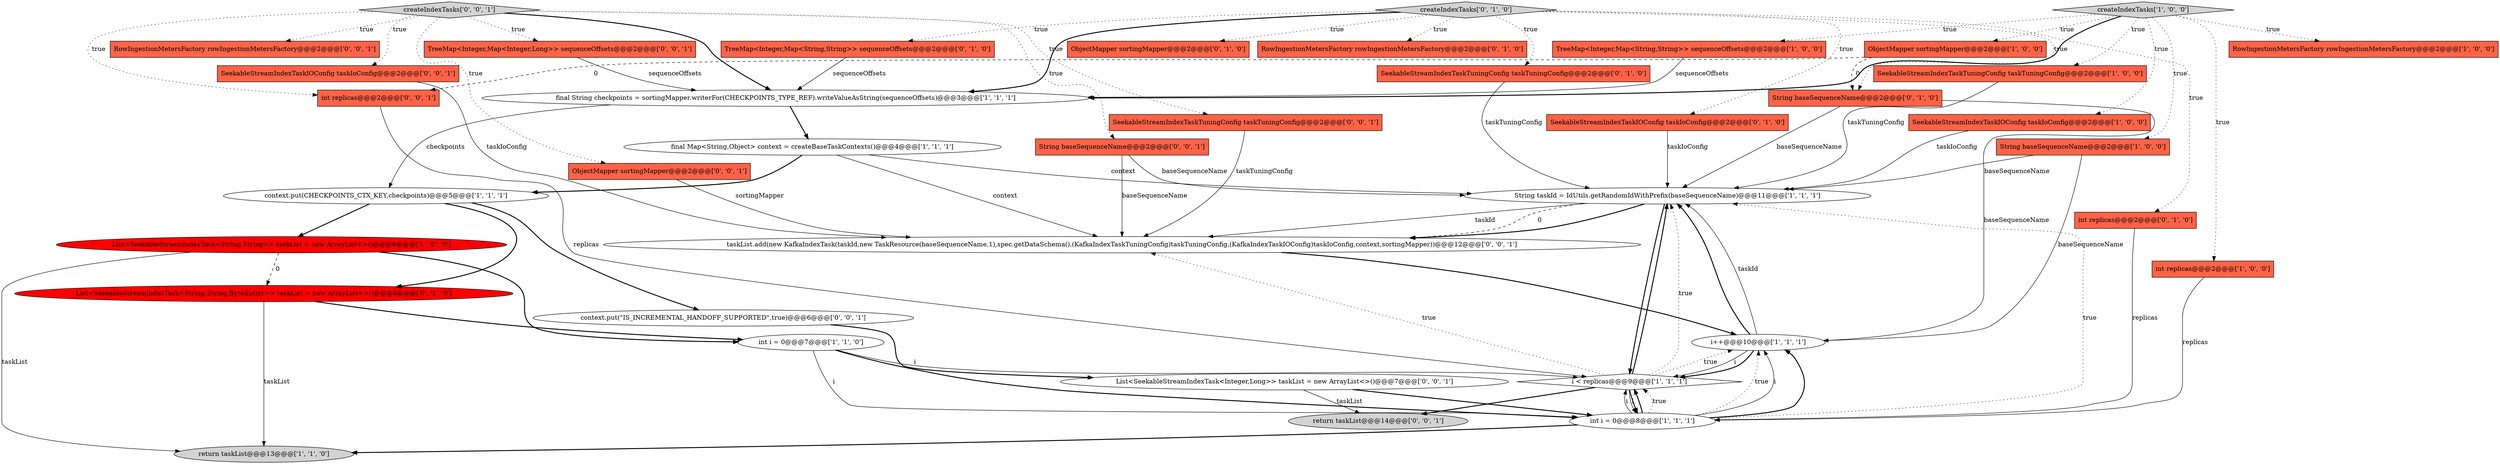 digraph {
6 [style = filled, label = "final Map<String,Object> context = createBaseTaskContexts()@@@4@@@['1', '1', '1']", fillcolor = white, shape = ellipse image = "AAA0AAABBB1BBB"];
35 [style = filled, label = "createIndexTasks['0', '0', '1']", fillcolor = lightgray, shape = diamond image = "AAA0AAABBB3BBB"];
14 [style = filled, label = "String taskId = IdUtils.getRandomIdWithPrefix(baseSequenceName)@@@11@@@['1', '1', '1']", fillcolor = white, shape = ellipse image = "AAA0AAABBB1BBB"];
7 [style = filled, label = "RowIngestionMetersFactory rowIngestionMetersFactory@@@2@@@['1', '0', '0']", fillcolor = tomato, shape = box image = "AAA0AAABBB1BBB"];
5 [style = filled, label = "int i = 0@@@7@@@['1', '1', '0']", fillcolor = white, shape = ellipse image = "AAA0AAABBB1BBB"];
8 [style = filled, label = "String baseSequenceName@@@2@@@['1', '0', '0']", fillcolor = tomato, shape = box image = "AAA0AAABBB1BBB"];
2 [style = filled, label = "final String checkpoints = sortingMapper.writerFor(CHECKPOINTS_TYPE_REF).writeValueAsString(sequenceOffsets)@@@3@@@['1', '1', '1']", fillcolor = white, shape = ellipse image = "AAA0AAABBB1BBB"];
11 [style = filled, label = "i++@@@10@@@['1', '1', '1']", fillcolor = white, shape = ellipse image = "AAA0AAABBB1BBB"];
17 [style = filled, label = "context.put(CHECKPOINTS_CTX_KEY,checkpoints)@@@5@@@['1', '1', '1']", fillcolor = white, shape = ellipse image = "AAA0AAABBB1BBB"];
9 [style = filled, label = "createIndexTasks['1', '0', '0']", fillcolor = lightgray, shape = diamond image = "AAA0AAABBB1BBB"];
32 [style = filled, label = "RowIngestionMetersFactory rowIngestionMetersFactory@@@2@@@['0', '0', '1']", fillcolor = tomato, shape = box image = "AAA0AAABBB3BBB"];
25 [style = filled, label = "ObjectMapper sortingMapper@@@2@@@['0', '1', '0']", fillcolor = tomato, shape = box image = "AAA0AAABBB2BBB"];
34 [style = filled, label = "return taskList@@@14@@@['0', '0', '1']", fillcolor = lightgray, shape = ellipse image = "AAA0AAABBB3BBB"];
1 [style = filled, label = "SeekableStreamIndexTaskTuningConfig taskTuningConfig@@@2@@@['1', '0', '0']", fillcolor = tomato, shape = box image = "AAA0AAABBB1BBB"];
31 [style = filled, label = "List<SeekableStreamIndexTask<Integer,Long>> taskList = new ArrayList<>()@@@7@@@['0', '0', '1']", fillcolor = white, shape = ellipse image = "AAA0AAABBB3BBB"];
3 [style = filled, label = "int replicas@@@2@@@['1', '0', '0']", fillcolor = tomato, shape = box image = "AAA0AAABBB1BBB"];
15 [style = filled, label = "return taskList@@@13@@@['1', '1', '0']", fillcolor = lightgray, shape = ellipse image = "AAA0AAABBB1BBB"];
4 [style = filled, label = "TreeMap<Integer,Map<String,String>> sequenceOffsets@@@2@@@['1', '0', '0']", fillcolor = tomato, shape = box image = "AAA0AAABBB1BBB"];
28 [style = filled, label = "SeekableStreamIndexTaskIOConfig taskIoConfig@@@2@@@['0', '0', '1']", fillcolor = tomato, shape = box image = "AAA0AAABBB3BBB"];
37 [style = filled, label = "taskList.add(new KafkaIndexTask(taskId,new TaskResource(baseSequenceName,1),spec.getDataSchema(),(KafkaIndexTaskTuningConfig)taskTuningConfig,(KafkaIndexTaskIOConfig)taskIoConfig,context,sortingMapper))@@@12@@@['0', '0', '1']", fillcolor = white, shape = ellipse image = "AAA0AAABBB3BBB"];
0 [style = filled, label = "SeekableStreamIndexTaskIOConfig taskIoConfig@@@2@@@['1', '0', '0']", fillcolor = tomato, shape = box image = "AAA0AAABBB1BBB"];
16 [style = filled, label = "ObjectMapper sortingMapper@@@2@@@['1', '0', '0']", fillcolor = tomato, shape = box image = "AAA1AAABBB1BBB"];
18 [style = filled, label = "List<SeekableStreamIndexTask<String,String,ByteEntity>> taskList = new ArrayList<>()@@@6@@@['0', '1', '0']", fillcolor = red, shape = ellipse image = "AAA1AAABBB2BBB"];
26 [style = filled, label = "String baseSequenceName@@@2@@@['0', '1', '0']", fillcolor = tomato, shape = box image = "AAA1AAABBB2BBB"];
36 [style = filled, label = "TreeMap<Integer,Map<Integer,Long>> sequenceOffsets@@@2@@@['0', '0', '1']", fillcolor = tomato, shape = box image = "AAA0AAABBB3BBB"];
12 [style = filled, label = "List<SeekableStreamIndexTask<String,String>> taskList = new ArrayList<>()@@@6@@@['1', '0', '0']", fillcolor = red, shape = ellipse image = "AAA1AAABBB1BBB"];
22 [style = filled, label = "TreeMap<Integer,Map<String,String>> sequenceOffsets@@@2@@@['0', '1', '0']", fillcolor = tomato, shape = box image = "AAA0AAABBB2BBB"];
33 [style = filled, label = "SeekableStreamIndexTaskTuningConfig taskTuningConfig@@@2@@@['0', '0', '1']", fillcolor = tomato, shape = box image = "AAA0AAABBB3BBB"];
27 [style = filled, label = "ObjectMapper sortingMapper@@@2@@@['0', '0', '1']", fillcolor = tomato, shape = box image = "AAA0AAABBB3BBB"];
13 [style = filled, label = "int i = 0@@@8@@@['1', '1', '1']", fillcolor = white, shape = ellipse image = "AAA0AAABBB1BBB"];
20 [style = filled, label = "RowIngestionMetersFactory rowIngestionMetersFactory@@@2@@@['0', '1', '0']", fillcolor = tomato, shape = box image = "AAA0AAABBB2BBB"];
30 [style = filled, label = "context.put(\"IS_INCREMENTAL_HANDOFF_SUPPORTED\",true)@@@6@@@['0', '0', '1']", fillcolor = white, shape = ellipse image = "AAA0AAABBB3BBB"];
10 [style = filled, label = "i < replicas@@@9@@@['1', '1', '1']", fillcolor = white, shape = diamond image = "AAA0AAABBB1BBB"];
29 [style = filled, label = "String baseSequenceName@@@2@@@['0', '0', '1']", fillcolor = tomato, shape = box image = "AAA0AAABBB3BBB"];
23 [style = filled, label = "int replicas@@@2@@@['0', '1', '0']", fillcolor = tomato, shape = box image = "AAA0AAABBB2BBB"];
21 [style = filled, label = "createIndexTasks['0', '1', '0']", fillcolor = lightgray, shape = diamond image = "AAA0AAABBB2BBB"];
24 [style = filled, label = "SeekableStreamIndexTaskTuningConfig taskTuningConfig@@@2@@@['0', '1', '0']", fillcolor = tomato, shape = box image = "AAA0AAABBB2BBB"];
19 [style = filled, label = "SeekableStreamIndexTaskIOConfig taskIoConfig@@@2@@@['0', '1', '0']", fillcolor = tomato, shape = box image = "AAA0AAABBB2BBB"];
38 [style = filled, label = "int replicas@@@2@@@['0', '0', '1']", fillcolor = tomato, shape = box image = "AAA0AAABBB3BBB"];
27->37 [style = solid, label="sortingMapper"];
12->5 [style = bold, label=""];
37->11 [style = bold, label=""];
4->2 [style = solid, label="sequenceOffsets"];
11->14 [style = bold, label=""];
2->6 [style = bold, label=""];
13->10 [style = dotted, label="true"];
18->15 [style = solid, label="taskList"];
21->2 [style = bold, label=""];
16->26 [style = dashed, label="0"];
21->26 [style = dotted, label="true"];
21->24 [style = dotted, label="true"];
3->13 [style = solid, label="replicas"];
29->37 [style = solid, label="baseSequenceName"];
21->23 [style = dotted, label="true"];
36->2 [style = solid, label="sequenceOffsets"];
14->37 [style = bold, label=""];
21->20 [style = dotted, label="true"];
26->14 [style = solid, label="baseSequenceName"];
9->2 [style = bold, label=""];
10->14 [style = bold, label=""];
38->10 [style = solid, label="replicas"];
24->14 [style = solid, label="taskTuningConfig"];
14->10 [style = bold, label=""];
35->38 [style = dotted, label="true"];
21->22 [style = dotted, label="true"];
35->33 [style = dotted, label="true"];
13->11 [style = bold, label=""];
8->11 [style = solid, label="baseSequenceName"];
14->37 [style = solid, label="taskId"];
9->8 [style = dotted, label="true"];
10->34 [style = bold, label=""];
29->14 [style = solid, label="baseSequenceName"];
6->37 [style = solid, label="context"];
9->4 [style = dotted, label="true"];
13->15 [style = bold, label=""];
5->10 [style = solid, label="i"];
6->14 [style = solid, label="context"];
9->3 [style = dotted, label="true"];
26->11 [style = solid, label="baseSequenceName"];
11->10 [style = solid, label="i"];
6->17 [style = bold, label=""];
13->10 [style = bold, label=""];
35->29 [style = dotted, label="true"];
9->0 [style = dotted, label="true"];
14->37 [style = dashed, label="0"];
19->14 [style = solid, label="taskIoConfig"];
31->13 [style = bold, label=""];
35->2 [style = bold, label=""];
5->13 [style = solid, label="i"];
10->13 [style = solid, label="i"];
22->2 [style = solid, label="sequenceOffsets"];
21->25 [style = dotted, label="true"];
28->37 [style = solid, label="taskIoConfig"];
13->10 [style = solid, label="i"];
17->12 [style = bold, label=""];
10->13 [style = bold, label=""];
10->11 [style = dotted, label="true"];
30->31 [style = bold, label=""];
11->10 [style = bold, label=""];
8->14 [style = solid, label="baseSequenceName"];
5->13 [style = bold, label=""];
9->1 [style = dotted, label="true"];
31->34 [style = solid, label="taskList"];
13->11 [style = dotted, label="true"];
9->16 [style = dotted, label="true"];
9->7 [style = dotted, label="true"];
13->14 [style = dotted, label="true"];
10->37 [style = dotted, label="true"];
1->14 [style = solid, label="taskTuningConfig"];
2->17 [style = solid, label="checkpoints"];
16->38 [style = dashed, label="0"];
12->15 [style = solid, label="taskList"];
35->36 [style = dotted, label="true"];
33->37 [style = solid, label="taskTuningConfig"];
17->30 [style = bold, label=""];
10->14 [style = dotted, label="true"];
35->27 [style = dotted, label="true"];
13->11 [style = solid, label="i"];
23->13 [style = solid, label="replicas"];
18->5 [style = bold, label=""];
21->19 [style = dotted, label="true"];
35->28 [style = dotted, label="true"];
12->18 [style = dashed, label="0"];
11->14 [style = solid, label="taskId"];
17->18 [style = bold, label=""];
0->14 [style = solid, label="taskIoConfig"];
35->32 [style = dotted, label="true"];
}
